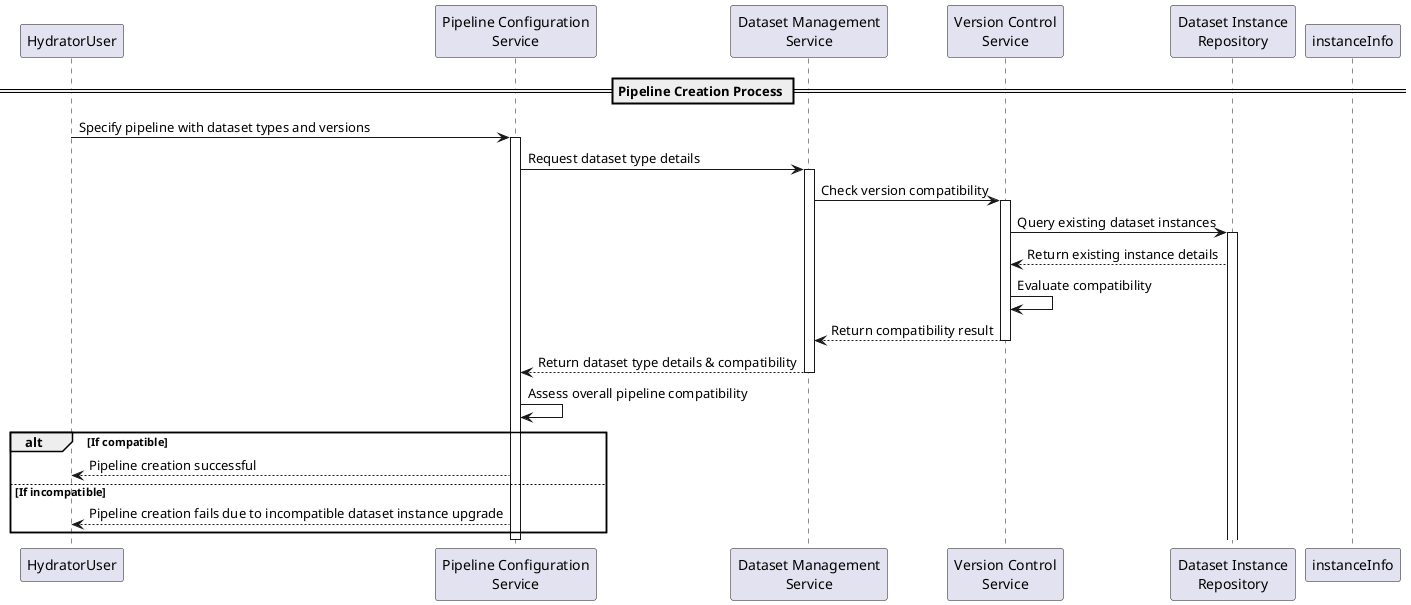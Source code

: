@startuml
participant HydratorUser as user
participant "Pipeline Configuration\nService" as configService
participant "Dataset Management\nService" as datasetService
participant "Version Control\nService" as versionService
participant "Dataset Instance\nRepository" as instanceRepo

== Pipeline Creation Process ==
user -> configService : Specify pipeline with dataset types and versions
activate configService
configService -> datasetService : Request dataset type details
activate datasetService
datasetService -> versionService : Check version compatibility
activate versionService

versionService -> instanceRepo : Query existing dataset instances
activate instanceRepo
instanceRepo --> versionService : Return existing instance details
deactivate instanceInfo

versionService -> versionService : Evaluate compatibility
versionService --> datasetService : Return compatibility result
deactivate versionService
datasetService --> configService : Return dataset type details & compatibility
deactivate datasetService

configService -> configService : Assess overall pipeline compatibility
alt If compatible
    configService --> user : Pipeline creation successful
else If incompatible
    configService --> user : Pipeline creation fails due to incompatible dataset instance upgrade
end
deactivate configService

@enduml